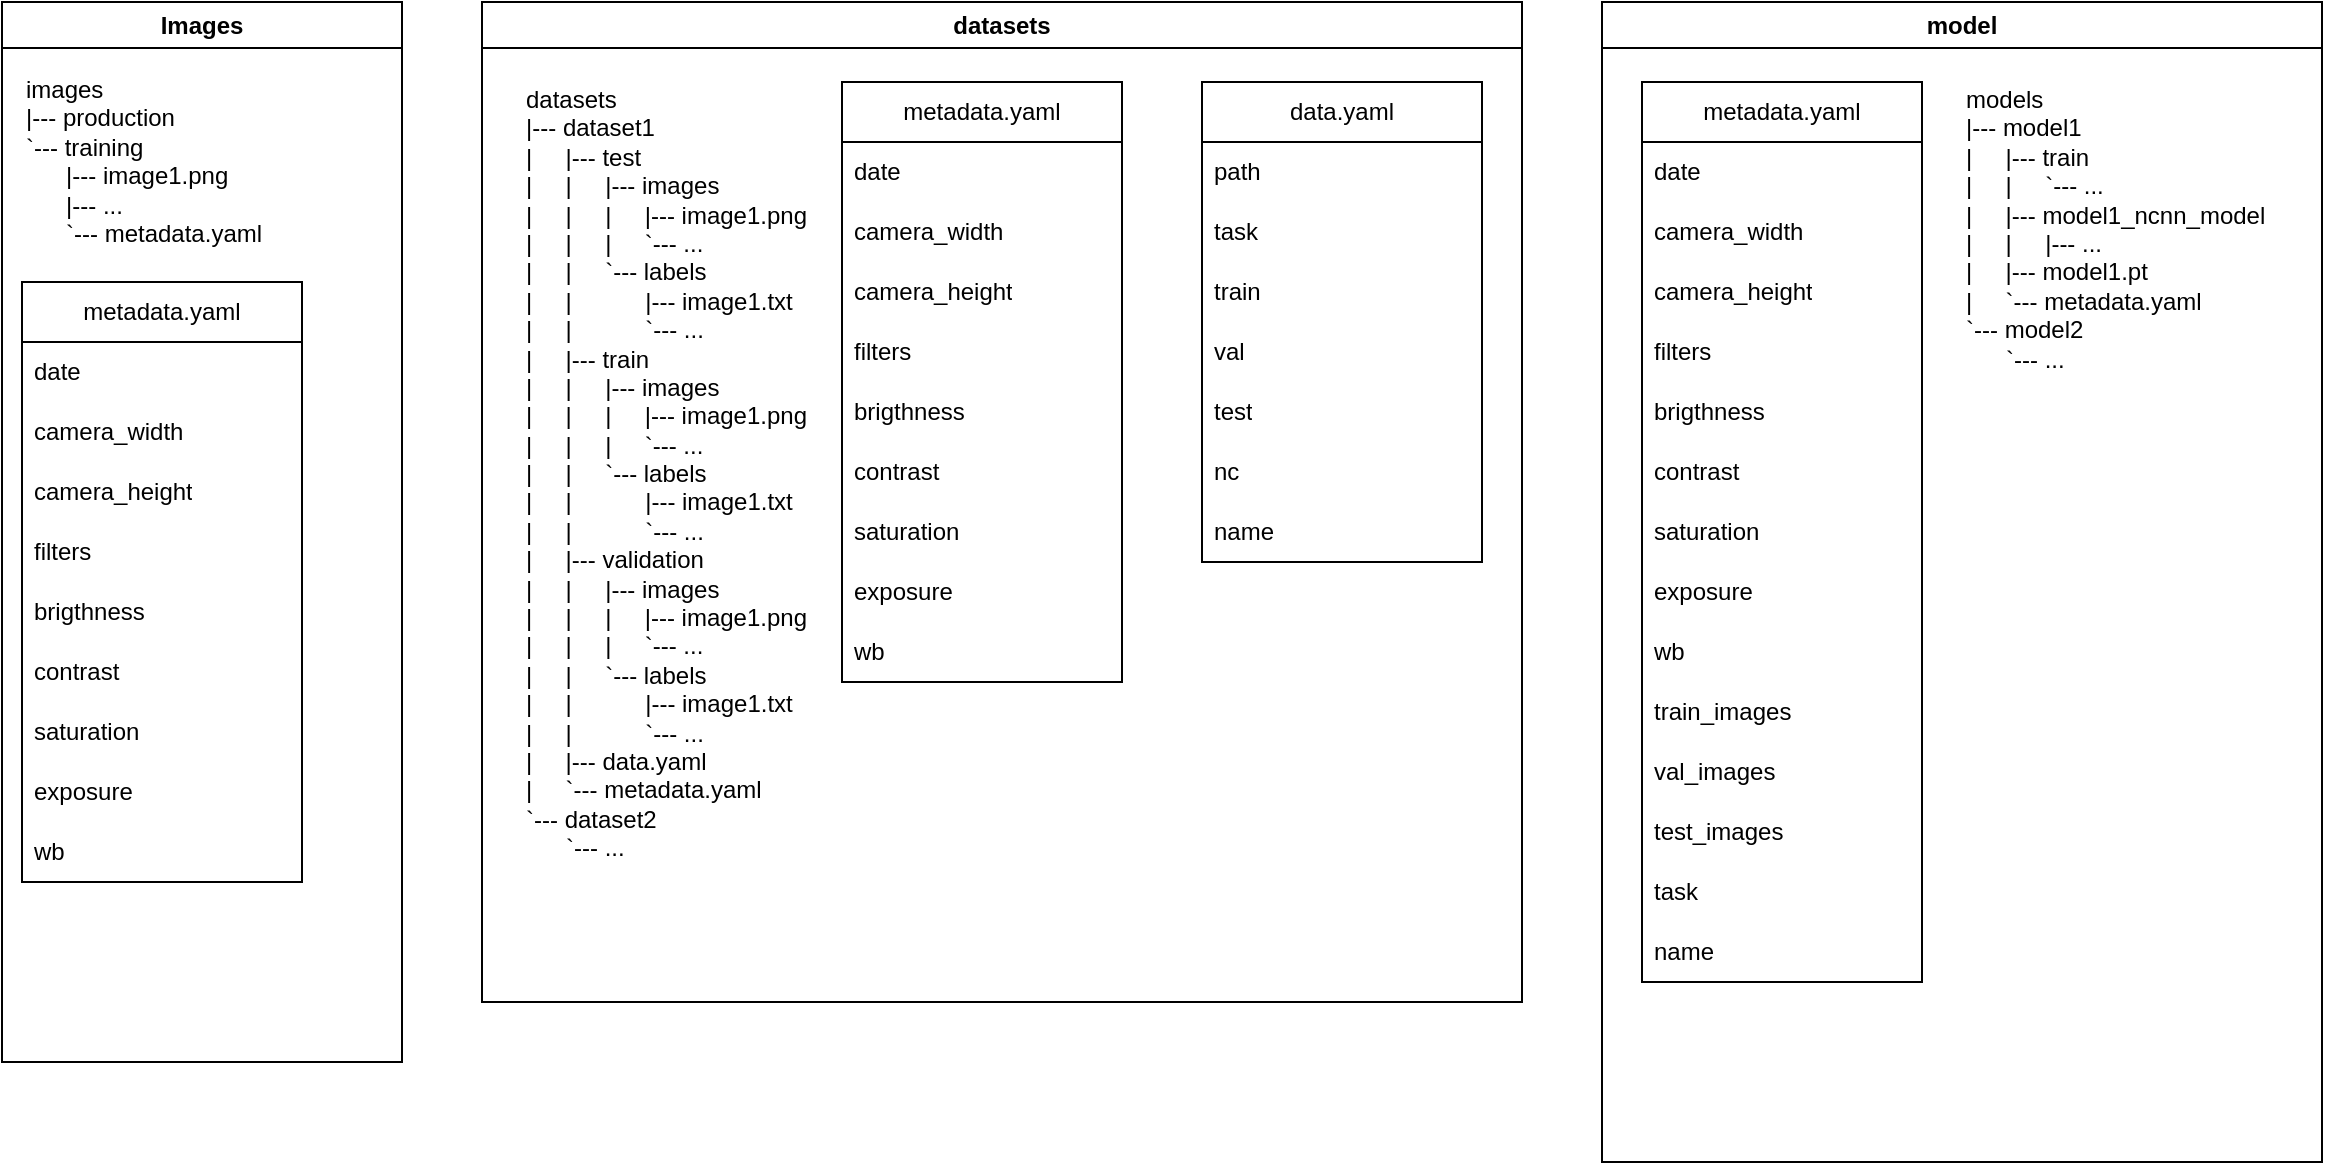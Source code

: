 <mxfile>
    <diagram id="7WC7QFiiGewstjqDqSaQ" name="Página-1">
        <mxGraphModel dx="363" dy="374" grid="1" gridSize="10" guides="1" tooltips="1" connect="1" arrows="1" fold="1" page="1" pageScale="1" pageWidth="1169" pageHeight="827" math="0" shadow="0">
            <root>
                <mxCell id="0"/>
                <mxCell id="1" parent="0"/>
                <mxCell id="6" value="Images" style="swimlane;whiteSpace=wrap;html=1;" parent="1" vertex="1">
                    <mxGeometry x="40" y="40" width="200" height="530" as="geometry">
                        <mxRectangle x="50" y="20" width="50" height="40" as="alternateBounds"/>
                    </mxGeometry>
                </mxCell>
                <mxCell id="9" value="images&lt;div&gt;|--- production&lt;/div&gt;&lt;div&gt;`--- training&lt;/div&gt;&lt;div&gt;&amp;nbsp; &amp;nbsp; &amp;nbsp; |--- image1.png&lt;/div&gt;&lt;div&gt;&amp;nbsp; &amp;nbsp; &amp;nbsp; |--- ...&lt;/div&gt;&lt;div&gt;&amp;nbsp; &amp;nbsp; &amp;nbsp; `--- metadata.yaml&lt;/div&gt;" style="text;html=1;align=left;verticalAlign=top;whiteSpace=wrap;rounded=0;horizontal=1;" parent="6" vertex="1">
                    <mxGeometry x="10" y="30" width="170" height="100" as="geometry"/>
                </mxCell>
                <mxCell id="10" value="metadata.yaml" style="swimlane;fontStyle=0;childLayout=stackLayout;horizontal=1;startSize=30;horizontalStack=0;resizeParent=1;resizeParentMax=0;resizeLast=0;collapsible=1;marginBottom=0;whiteSpace=wrap;html=1;" parent="6" vertex="1">
                    <mxGeometry x="10" y="140" width="140" height="300" as="geometry"/>
                </mxCell>
                <mxCell id="11" value="date" style="text;strokeColor=none;fillColor=none;align=left;verticalAlign=middle;spacingLeft=4;spacingRight=4;overflow=hidden;points=[[0,0.5],[1,0.5]];portConstraint=eastwest;rotatable=0;whiteSpace=wrap;html=1;" parent="10" vertex="1">
                    <mxGeometry y="30" width="140" height="30" as="geometry"/>
                </mxCell>
                <mxCell id="12" value="camera_width" style="text;strokeColor=none;fillColor=none;align=left;verticalAlign=middle;spacingLeft=4;spacingRight=4;overflow=hidden;points=[[0,0.5],[1,0.5]];portConstraint=eastwest;rotatable=0;whiteSpace=wrap;html=1;" parent="10" vertex="1">
                    <mxGeometry y="60" width="140" height="30" as="geometry"/>
                </mxCell>
                <mxCell id="15" value="camera_height" style="text;strokeColor=none;fillColor=none;align=left;verticalAlign=middle;spacingLeft=4;spacingRight=4;overflow=hidden;points=[[0,0.5],[1,0.5]];portConstraint=eastwest;rotatable=0;whiteSpace=wrap;html=1;" parent="10" vertex="1">
                    <mxGeometry y="90" width="140" height="30" as="geometry"/>
                </mxCell>
                <mxCell id="13" value="filters" style="text;strokeColor=none;fillColor=none;align=left;verticalAlign=middle;spacingLeft=4;spacingRight=4;overflow=hidden;points=[[0,0.5],[1,0.5]];portConstraint=eastwest;rotatable=0;whiteSpace=wrap;html=1;" parent="10" vertex="1">
                    <mxGeometry y="120" width="140" height="30" as="geometry"/>
                </mxCell>
                <mxCell id="59" value="brigthness" style="text;strokeColor=none;fillColor=none;align=left;verticalAlign=middle;spacingLeft=4;spacingRight=4;overflow=hidden;points=[[0,0.5],[1,0.5]];portConstraint=eastwest;rotatable=0;whiteSpace=wrap;html=1;" parent="10" vertex="1">
                    <mxGeometry y="150" width="140" height="30" as="geometry"/>
                </mxCell>
                <mxCell id="60" value="contrast" style="text;strokeColor=none;fillColor=none;align=left;verticalAlign=middle;spacingLeft=4;spacingRight=4;overflow=hidden;points=[[0,0.5],[1,0.5]];portConstraint=eastwest;rotatable=0;whiteSpace=wrap;html=1;" parent="10" vertex="1">
                    <mxGeometry y="180" width="140" height="30" as="geometry"/>
                </mxCell>
                <mxCell id="61" value="saturation" style="text;strokeColor=none;fillColor=none;align=left;verticalAlign=middle;spacingLeft=4;spacingRight=4;overflow=hidden;points=[[0,0.5],[1,0.5]];portConstraint=eastwest;rotatable=0;whiteSpace=wrap;html=1;" parent="10" vertex="1">
                    <mxGeometry y="210" width="140" height="30" as="geometry"/>
                </mxCell>
                <mxCell id="63" value="exposure" style="text;strokeColor=none;fillColor=none;align=left;verticalAlign=middle;spacingLeft=4;spacingRight=4;overflow=hidden;points=[[0,0.5],[1,0.5]];portConstraint=eastwest;rotatable=0;whiteSpace=wrap;html=1;" parent="10" vertex="1">
                    <mxGeometry y="240" width="140" height="30" as="geometry"/>
                </mxCell>
                <mxCell id="65" value="wb" style="text;strokeColor=none;fillColor=none;align=left;verticalAlign=middle;spacingLeft=4;spacingRight=4;overflow=hidden;points=[[0,0.5],[1,0.5]];portConstraint=eastwest;rotatable=0;whiteSpace=wrap;html=1;" parent="10" vertex="1">
                    <mxGeometry y="270" width="140" height="30" as="geometry"/>
                </mxCell>
                <mxCell id="17" value="datasets" style="swimlane;whiteSpace=wrap;html=1;" parent="1" vertex="1">
                    <mxGeometry x="280" y="40" width="520" height="500" as="geometry">
                        <mxRectangle x="50" y="20" width="50" height="40" as="alternateBounds"/>
                    </mxGeometry>
                </mxCell>
                <mxCell id="18" value="datasets&lt;div&gt;&lt;div&gt;|--- dataset1&lt;/div&gt;&lt;div&gt;|&amp;nbsp; &amp;nbsp; &amp;nbsp;|--- test&lt;/div&gt;&lt;div&gt;|&amp;nbsp; &amp;nbsp; &amp;nbsp;|&amp;nbsp; &amp;nbsp; &amp;nbsp;|--- images&lt;/div&gt;&lt;div&gt;|&amp;nbsp; &amp;nbsp; &amp;nbsp;|&amp;nbsp; &amp;nbsp; &amp;nbsp;|&amp;nbsp; &amp;nbsp; &amp;nbsp;|--- image1.png&lt;/div&gt;&lt;div&gt;&lt;span style=&quot;&quot;&gt;|&amp;nbsp; &amp;nbsp; &amp;nbsp;|&amp;nbsp; &amp;nbsp; &amp;nbsp;|&amp;nbsp; &amp;nbsp; &amp;nbsp;`--- ...&lt;/span&gt;&lt;/div&gt;&lt;div&gt;|&amp;nbsp; &amp;nbsp; &amp;nbsp;|&amp;nbsp; &amp;nbsp; &amp;nbsp;`--- labels&lt;/div&gt;&lt;div&gt;&lt;div style=&quot;scrollbar-color: rgb(75, 75, 75) rgb(27, 29, 30);&quot;&gt;|&amp;nbsp; &amp;nbsp; &amp;nbsp;|&amp;nbsp; &amp;nbsp; &amp;nbsp; &amp;nbsp; &amp;nbsp; &amp;nbsp;|--- image1.txt&lt;/div&gt;&lt;div style=&quot;scrollbar-color: rgb(75, 75, 75) rgb(27, 29, 30);&quot;&gt;&lt;span style=&quot;scrollbar-color: rgb(75, 75, 75) rgb(27, 29, 30);&quot;&gt;|&amp;nbsp; &amp;nbsp; &amp;nbsp;|&amp;nbsp; &amp;nbsp; &amp;nbsp; &amp;nbsp; &amp;nbsp; &amp;nbsp;`--- ...&lt;/span&gt;&lt;/div&gt;&lt;/div&gt;&lt;div&gt;|&amp;nbsp; &amp;nbsp; &amp;nbsp;|--- train&lt;/div&gt;&lt;div&gt;&lt;div style=&quot;scrollbar-color: rgb(75, 75, 75) rgb(27, 29, 30);&quot;&gt;|&amp;nbsp; &amp;nbsp; &amp;nbsp;|&amp;nbsp; &amp;nbsp; &amp;nbsp;|--- images&lt;/div&gt;&lt;div style=&quot;scrollbar-color: rgb(75, 75, 75) rgb(27, 29, 30);&quot;&gt;|&amp;nbsp; &amp;nbsp; &amp;nbsp;|&amp;nbsp; &amp;nbsp; &amp;nbsp;|&amp;nbsp; &amp;nbsp; &amp;nbsp;|--- image1.png&lt;/div&gt;&lt;div style=&quot;scrollbar-color: rgb(75, 75, 75) rgb(27, 29, 30);&quot;&gt;&lt;span style=&quot;scrollbar-color: rgb(75, 75, 75) rgb(27, 29, 30);&quot;&gt;|&amp;nbsp; &amp;nbsp; &amp;nbsp;|&amp;nbsp; &amp;nbsp; &amp;nbsp;|&amp;nbsp; &amp;nbsp; &amp;nbsp;`--- ...&lt;/span&gt;&lt;/div&gt;&lt;div style=&quot;scrollbar-color: rgb(75, 75, 75) rgb(27, 29, 30);&quot;&gt;|&amp;nbsp; &amp;nbsp; &amp;nbsp;|&amp;nbsp; &amp;nbsp; &amp;nbsp;`--- labels&lt;/div&gt;&lt;div style=&quot;scrollbar-color: rgb(75, 75, 75) rgb(27, 29, 30);&quot;&gt;&lt;div style=&quot;scrollbar-color: rgb(75, 75, 75) rgb(27, 29, 30);&quot;&gt;|&amp;nbsp; &amp;nbsp; &amp;nbsp;|&amp;nbsp; &amp;nbsp; &amp;nbsp; &amp;nbsp; &amp;nbsp; &amp;nbsp;|--- image1.txt&lt;/div&gt;&lt;div style=&quot;scrollbar-color: rgb(75, 75, 75) rgb(27, 29, 30);&quot;&gt;&lt;span style=&quot;scrollbar-color: rgb(75, 75, 75) rgb(27, 29, 30);&quot;&gt;|&amp;nbsp; &amp;nbsp; &amp;nbsp;|&amp;nbsp; &amp;nbsp; &amp;nbsp; &amp;nbsp; &amp;nbsp; &amp;nbsp;`--- ...&lt;/span&gt;&lt;/div&gt;&lt;/div&gt;&lt;/div&gt;&lt;div&gt;|&amp;nbsp; &amp;nbsp; &amp;nbsp;|--- validation&lt;/div&gt;&lt;div&gt;&lt;div style=&quot;scrollbar-color: rgb(75, 75, 75) rgb(27, 29, 30);&quot;&gt;|&amp;nbsp; &amp;nbsp; &amp;nbsp;|&amp;nbsp; &amp;nbsp; &amp;nbsp;|--- images&lt;/div&gt;&lt;div style=&quot;scrollbar-color: rgb(75, 75, 75) rgb(27, 29, 30);&quot;&gt;|&amp;nbsp; &amp;nbsp; &amp;nbsp;|&amp;nbsp; &amp;nbsp; &amp;nbsp;|&amp;nbsp; &amp;nbsp; &amp;nbsp;|--- image1.png&lt;/div&gt;&lt;div style=&quot;scrollbar-color: rgb(75, 75, 75) rgb(27, 29, 30);&quot;&gt;&lt;span style=&quot;scrollbar-color: rgb(75, 75, 75) rgb(27, 29, 30);&quot;&gt;|&amp;nbsp; &amp;nbsp; &amp;nbsp;|&amp;nbsp; &amp;nbsp; &amp;nbsp;|&amp;nbsp; &amp;nbsp; &amp;nbsp;`--- ...&lt;/span&gt;&lt;/div&gt;&lt;div style=&quot;scrollbar-color: rgb(75, 75, 75) rgb(27, 29, 30);&quot;&gt;|&amp;nbsp; &amp;nbsp; &amp;nbsp;|&amp;nbsp; &amp;nbsp; &amp;nbsp;`--- labels&lt;/div&gt;&lt;div style=&quot;scrollbar-color: rgb(75, 75, 75) rgb(27, 29, 30);&quot;&gt;&lt;div style=&quot;scrollbar-color: rgb(75, 75, 75) rgb(27, 29, 30);&quot;&gt;|&amp;nbsp; &amp;nbsp; &amp;nbsp;|&amp;nbsp; &amp;nbsp; &amp;nbsp; &amp;nbsp; &amp;nbsp; &amp;nbsp;|--- image1.txt&lt;/div&gt;&lt;div style=&quot;scrollbar-color: rgb(75, 75, 75) rgb(27, 29, 30);&quot;&gt;&lt;span style=&quot;scrollbar-color: rgb(75, 75, 75) rgb(27, 29, 30);&quot;&gt;|&amp;nbsp; &amp;nbsp; &amp;nbsp;|&amp;nbsp; &amp;nbsp; &amp;nbsp; &amp;nbsp; &amp;nbsp; &amp;nbsp;`--- ...&lt;/span&gt;&lt;/div&gt;&lt;/div&gt;&lt;/div&gt;&lt;div&gt;|&amp;nbsp; &amp;nbsp; &amp;nbsp;|--- data.yaml&lt;/div&gt;&lt;div&gt;|&amp;nbsp; &amp;nbsp; &amp;nbsp;`--- metadata.yaml&lt;/div&gt;&lt;div&gt;`--- dataset2&lt;/div&gt;&lt;div&gt;&amp;nbsp; &amp;nbsp; &amp;nbsp; `--- ...&lt;/div&gt;&lt;/div&gt;" style="text;html=1;align=left;verticalAlign=top;whiteSpace=wrap;rounded=0;horizontal=1;fontSize=12;fontColor=light-dark(#000000,#FFFFFF);" parent="17" vertex="1">
                    <mxGeometry x="20" y="35" width="170" height="430" as="geometry"/>
                </mxCell>
                <mxCell id="28" value="data.yaml" style="swimlane;fontStyle=0;childLayout=stackLayout;horizontal=1;startSize=30;horizontalStack=0;resizeParent=1;resizeParentMax=0;resizeLast=0;collapsible=1;marginBottom=0;whiteSpace=wrap;html=1;" parent="17" vertex="1">
                    <mxGeometry x="360" y="40" width="140" height="240" as="geometry"/>
                </mxCell>
                <mxCell id="29" value="path" style="text;strokeColor=none;fillColor=none;align=left;verticalAlign=middle;spacingLeft=4;spacingRight=4;overflow=hidden;points=[[0,0.5],[1,0.5]];portConstraint=eastwest;rotatable=0;whiteSpace=wrap;html=1;" parent="28" vertex="1">
                    <mxGeometry y="30" width="140" height="30" as="geometry"/>
                </mxCell>
                <mxCell id="30" value="task" style="text;strokeColor=none;fillColor=none;align=left;verticalAlign=middle;spacingLeft=4;spacingRight=4;overflow=hidden;points=[[0,0.5],[1,0.5]];portConstraint=eastwest;rotatable=0;whiteSpace=wrap;html=1;" parent="28" vertex="1">
                    <mxGeometry y="60" width="140" height="30" as="geometry"/>
                </mxCell>
                <mxCell id="31" value="train" style="text;strokeColor=none;fillColor=none;align=left;verticalAlign=middle;spacingLeft=4;spacingRight=4;overflow=hidden;points=[[0,0.5],[1,0.5]];portConstraint=eastwest;rotatable=0;whiteSpace=wrap;html=1;" parent="28" vertex="1">
                    <mxGeometry y="90" width="140" height="30" as="geometry"/>
                </mxCell>
                <mxCell id="32" value="val" style="text;strokeColor=none;fillColor=none;align=left;verticalAlign=middle;spacingLeft=4;spacingRight=4;overflow=hidden;points=[[0,0.5],[1,0.5]];portConstraint=eastwest;rotatable=0;whiteSpace=wrap;html=1;" parent="28" vertex="1">
                    <mxGeometry y="120" width="140" height="30" as="geometry"/>
                </mxCell>
                <mxCell id="33" value="test" style="text;strokeColor=none;fillColor=none;align=left;verticalAlign=middle;spacingLeft=4;spacingRight=4;overflow=hidden;points=[[0,0.5],[1,0.5]];portConstraint=eastwest;rotatable=0;whiteSpace=wrap;html=1;" parent="28" vertex="1">
                    <mxGeometry y="150" width="140" height="30" as="geometry"/>
                </mxCell>
                <mxCell id="34" value="nc" style="text;strokeColor=none;fillColor=none;align=left;verticalAlign=middle;spacingLeft=4;spacingRight=4;overflow=hidden;points=[[0,0.5],[1,0.5]];portConstraint=eastwest;rotatable=0;whiteSpace=wrap;html=1;" parent="28" vertex="1">
                    <mxGeometry y="180" width="140" height="30" as="geometry"/>
                </mxCell>
                <mxCell id="35" value="name" style="text;strokeColor=none;fillColor=none;align=left;verticalAlign=middle;spacingLeft=4;spacingRight=4;overflow=hidden;points=[[0,0.5],[1,0.5]];portConstraint=eastwest;rotatable=0;whiteSpace=wrap;html=1;" parent="28" vertex="1">
                    <mxGeometry y="210" width="140" height="30" as="geometry"/>
                </mxCell>
                <mxCell id="66" value="metadata.yaml" style="swimlane;fontStyle=0;childLayout=stackLayout;horizontal=1;startSize=30;horizontalStack=0;resizeParent=1;resizeParentMax=0;resizeLast=0;collapsible=1;marginBottom=0;whiteSpace=wrap;html=1;" parent="17" vertex="1">
                    <mxGeometry x="180" y="40" width="140" height="300" as="geometry"/>
                </mxCell>
                <mxCell id="67" value="date" style="text;strokeColor=none;fillColor=none;align=left;verticalAlign=middle;spacingLeft=4;spacingRight=4;overflow=hidden;points=[[0,0.5],[1,0.5]];portConstraint=eastwest;rotatable=0;whiteSpace=wrap;html=1;" parent="66" vertex="1">
                    <mxGeometry y="30" width="140" height="30" as="geometry"/>
                </mxCell>
                <mxCell id="68" value="camera_width" style="text;strokeColor=none;fillColor=none;align=left;verticalAlign=middle;spacingLeft=4;spacingRight=4;overflow=hidden;points=[[0,0.5],[1,0.5]];portConstraint=eastwest;rotatable=0;whiteSpace=wrap;html=1;" parent="66" vertex="1">
                    <mxGeometry y="60" width="140" height="30" as="geometry"/>
                </mxCell>
                <mxCell id="69" value="camera_height" style="text;strokeColor=none;fillColor=none;align=left;verticalAlign=middle;spacingLeft=4;spacingRight=4;overflow=hidden;points=[[0,0.5],[1,0.5]];portConstraint=eastwest;rotatable=0;whiteSpace=wrap;html=1;" parent="66" vertex="1">
                    <mxGeometry y="90" width="140" height="30" as="geometry"/>
                </mxCell>
                <mxCell id="70" value="filters" style="text;strokeColor=none;fillColor=none;align=left;verticalAlign=middle;spacingLeft=4;spacingRight=4;overflow=hidden;points=[[0,0.5],[1,0.5]];portConstraint=eastwest;rotatable=0;whiteSpace=wrap;html=1;" parent="66" vertex="1">
                    <mxGeometry y="120" width="140" height="30" as="geometry"/>
                </mxCell>
                <mxCell id="71" value="brigthness" style="text;strokeColor=none;fillColor=none;align=left;verticalAlign=middle;spacingLeft=4;spacingRight=4;overflow=hidden;points=[[0,0.5],[1,0.5]];portConstraint=eastwest;rotatable=0;whiteSpace=wrap;html=1;" parent="66" vertex="1">
                    <mxGeometry y="150" width="140" height="30" as="geometry"/>
                </mxCell>
                <mxCell id="72" value="contrast" style="text;strokeColor=none;fillColor=none;align=left;verticalAlign=middle;spacingLeft=4;spacingRight=4;overflow=hidden;points=[[0,0.5],[1,0.5]];portConstraint=eastwest;rotatable=0;whiteSpace=wrap;html=1;" parent="66" vertex="1">
                    <mxGeometry y="180" width="140" height="30" as="geometry"/>
                </mxCell>
                <mxCell id="73" value="saturation" style="text;strokeColor=none;fillColor=none;align=left;verticalAlign=middle;spacingLeft=4;spacingRight=4;overflow=hidden;points=[[0,0.5],[1,0.5]];portConstraint=eastwest;rotatable=0;whiteSpace=wrap;html=1;" parent="66" vertex="1">
                    <mxGeometry y="210" width="140" height="30" as="geometry"/>
                </mxCell>
                <mxCell id="75" value="exposure" style="text;strokeColor=none;fillColor=none;align=left;verticalAlign=middle;spacingLeft=4;spacingRight=4;overflow=hidden;points=[[0,0.5],[1,0.5]];portConstraint=eastwest;rotatable=0;whiteSpace=wrap;html=1;" parent="66" vertex="1">
                    <mxGeometry y="240" width="140" height="30" as="geometry"/>
                </mxCell>
                <mxCell id="77" value="wb" style="text;strokeColor=none;fillColor=none;align=left;verticalAlign=middle;spacingLeft=4;spacingRight=4;overflow=hidden;points=[[0,0.5],[1,0.5]];portConstraint=eastwest;rotatable=0;whiteSpace=wrap;html=1;" parent="66" vertex="1">
                    <mxGeometry y="270" width="140" height="30" as="geometry"/>
                </mxCell>
                <mxCell id="37" value="model" style="swimlane;whiteSpace=wrap;html=1;" parent="1" vertex="1">
                    <mxGeometry x="840" y="40" width="360" height="580" as="geometry">
                        <mxRectangle x="50" y="20" width="50" height="40" as="alternateBounds"/>
                    </mxGeometry>
                </mxCell>
                <mxCell id="38" value="models&lt;div&gt;&lt;div&gt;|--- model1&lt;/div&gt;&lt;div&gt;|&amp;nbsp; &amp;nbsp; &amp;nbsp;|--- train&lt;/div&gt;&lt;div&gt;|&amp;nbsp; &amp;nbsp; &amp;nbsp;|&amp;nbsp; &amp;nbsp; &amp;nbsp;`--- ...&lt;/div&gt;&lt;div&gt;|&amp;nbsp; &amp;nbsp; &amp;nbsp;|--- model1_ncnn_model&lt;/div&gt;&lt;div&gt;|&amp;nbsp; &amp;nbsp; &amp;nbsp;|&amp;nbsp; &amp;nbsp; &amp;nbsp;|--- ...&lt;/div&gt;&lt;div&gt;|&amp;nbsp; &amp;nbsp; &amp;nbsp;|--- model1.pt&lt;/div&gt;&lt;div&gt;|&amp;nbsp; &amp;nbsp; &amp;nbsp;`--- metadata.yaml&lt;/div&gt;&lt;div&gt;`--- model2&lt;/div&gt;&lt;div&gt;&amp;nbsp; &amp;nbsp; &amp;nbsp; `--- ...&lt;/div&gt;&lt;/div&gt;" style="text;html=1;align=left;verticalAlign=top;whiteSpace=wrap;rounded=0;horizontal=1;fontSize=12;fontColor=light-dark(#000000,#FFFFFF);" parent="37" vertex="1">
                    <mxGeometry x="180" y="35" width="170" height="175" as="geometry"/>
                </mxCell>
                <mxCell id="39" value="metadata.yaml" style="swimlane;fontStyle=0;childLayout=stackLayout;horizontal=1;startSize=30;horizontalStack=0;resizeParent=1;resizeParentMax=0;resizeLast=0;collapsible=1;marginBottom=0;whiteSpace=wrap;html=1;" parent="37" vertex="1">
                    <mxGeometry x="20" y="40" width="140" height="450" as="geometry"/>
                </mxCell>
                <mxCell id="40" value="date" style="text;strokeColor=none;fillColor=none;align=left;verticalAlign=middle;spacingLeft=4;spacingRight=4;overflow=hidden;points=[[0,0.5],[1,0.5]];portConstraint=eastwest;rotatable=0;whiteSpace=wrap;html=1;" parent="39" vertex="1">
                    <mxGeometry y="30" width="140" height="30" as="geometry"/>
                </mxCell>
                <mxCell id="41" value="camera_width" style="text;strokeColor=none;fillColor=none;align=left;verticalAlign=middle;spacingLeft=4;spacingRight=4;overflow=hidden;points=[[0,0.5],[1,0.5]];portConstraint=eastwest;rotatable=0;whiteSpace=wrap;html=1;" parent="39" vertex="1">
                    <mxGeometry y="60" width="140" height="30" as="geometry"/>
                </mxCell>
                <mxCell id="42" value="camera_height" style="text;strokeColor=none;fillColor=none;align=left;verticalAlign=middle;spacingLeft=4;spacingRight=4;overflow=hidden;points=[[0,0.5],[1,0.5]];portConstraint=eastwest;rotatable=0;whiteSpace=wrap;html=1;" parent="39" vertex="1">
                    <mxGeometry y="90" width="140" height="30" as="geometry"/>
                </mxCell>
                <mxCell id="43" value="filters" style="text;strokeColor=none;fillColor=none;align=left;verticalAlign=middle;spacingLeft=4;spacingRight=4;overflow=hidden;points=[[0,0.5],[1,0.5]];portConstraint=eastwest;rotatable=0;whiteSpace=wrap;html=1;" parent="39" vertex="1">
                    <mxGeometry y="120" width="140" height="30" as="geometry"/>
                </mxCell>
                <mxCell id="79" value="brigthness" style="text;strokeColor=none;fillColor=none;align=left;verticalAlign=middle;spacingLeft=4;spacingRight=4;overflow=hidden;points=[[0,0.5],[1,0.5]];portConstraint=eastwest;rotatable=0;whiteSpace=wrap;html=1;" parent="39" vertex="1">
                    <mxGeometry y="150" width="140" height="30" as="geometry"/>
                </mxCell>
                <mxCell id="80" value="contrast" style="text;strokeColor=none;fillColor=none;align=left;verticalAlign=middle;spacingLeft=4;spacingRight=4;overflow=hidden;points=[[0,0.5],[1,0.5]];portConstraint=eastwest;rotatable=0;whiteSpace=wrap;html=1;" parent="39" vertex="1">
                    <mxGeometry y="180" width="140" height="30" as="geometry"/>
                </mxCell>
                <mxCell id="81" value="saturation" style="text;strokeColor=none;fillColor=none;align=left;verticalAlign=middle;spacingLeft=4;spacingRight=4;overflow=hidden;points=[[0,0.5],[1,0.5]];portConstraint=eastwest;rotatable=0;whiteSpace=wrap;html=1;" parent="39" vertex="1">
                    <mxGeometry y="210" width="140" height="30" as="geometry"/>
                </mxCell>
                <mxCell id="83" value="exposure" style="text;strokeColor=none;fillColor=none;align=left;verticalAlign=middle;spacingLeft=4;spacingRight=4;overflow=hidden;points=[[0,0.5],[1,0.5]];portConstraint=eastwest;rotatable=0;whiteSpace=wrap;html=1;" parent="39" vertex="1">
                    <mxGeometry y="240" width="140" height="30" as="geometry"/>
                </mxCell>
                <mxCell id="85" value="wb" style="text;strokeColor=none;fillColor=none;align=left;verticalAlign=middle;spacingLeft=4;spacingRight=4;overflow=hidden;points=[[0,0.5],[1,0.5]];portConstraint=eastwest;rotatable=0;whiteSpace=wrap;html=1;" parent="39" vertex="1">
                    <mxGeometry y="270" width="140" height="30" as="geometry"/>
                </mxCell>
                <mxCell id="52" value="train_images" style="text;strokeColor=none;fillColor=none;align=left;verticalAlign=middle;spacingLeft=4;spacingRight=4;overflow=hidden;points=[[0,0.5],[1,0.5]];portConstraint=eastwest;rotatable=0;whiteSpace=wrap;html=1;" parent="39" vertex="1">
                    <mxGeometry y="300" width="140" height="30" as="geometry"/>
                </mxCell>
                <mxCell id="56" value="val_images" style="text;strokeColor=none;fillColor=none;align=left;verticalAlign=middle;spacingLeft=4;spacingRight=4;overflow=hidden;points=[[0,0.5],[1,0.5]];portConstraint=eastwest;rotatable=0;whiteSpace=wrap;html=1;" parent="39" vertex="1">
                    <mxGeometry y="330" width="140" height="30" as="geometry"/>
                </mxCell>
                <mxCell id="57" value="test_images" style="text;strokeColor=none;fillColor=none;align=left;verticalAlign=middle;spacingLeft=4;spacingRight=4;overflow=hidden;points=[[0,0.5],[1,0.5]];portConstraint=eastwest;rotatable=0;whiteSpace=wrap;html=1;" parent="39" vertex="1">
                    <mxGeometry y="360" width="140" height="30" as="geometry"/>
                </mxCell>
                <mxCell id="58" value="task" style="text;strokeColor=none;fillColor=none;align=left;verticalAlign=middle;spacingLeft=4;spacingRight=4;overflow=hidden;points=[[0,0.5],[1,0.5]];portConstraint=eastwest;rotatable=0;whiteSpace=wrap;html=1;" parent="39" vertex="1">
                    <mxGeometry y="390" width="140" height="30" as="geometry"/>
                </mxCell>
                <mxCell id="53" value="name" style="text;strokeColor=none;fillColor=none;align=left;verticalAlign=middle;spacingLeft=4;spacingRight=4;overflow=hidden;points=[[0,0.5],[1,0.5]];portConstraint=eastwest;rotatable=0;whiteSpace=wrap;html=1;" parent="39" vertex="1">
                    <mxGeometry y="420" width="140" height="30" as="geometry"/>
                </mxCell>
            </root>
        </mxGraphModel>
    </diagram>
</mxfile>